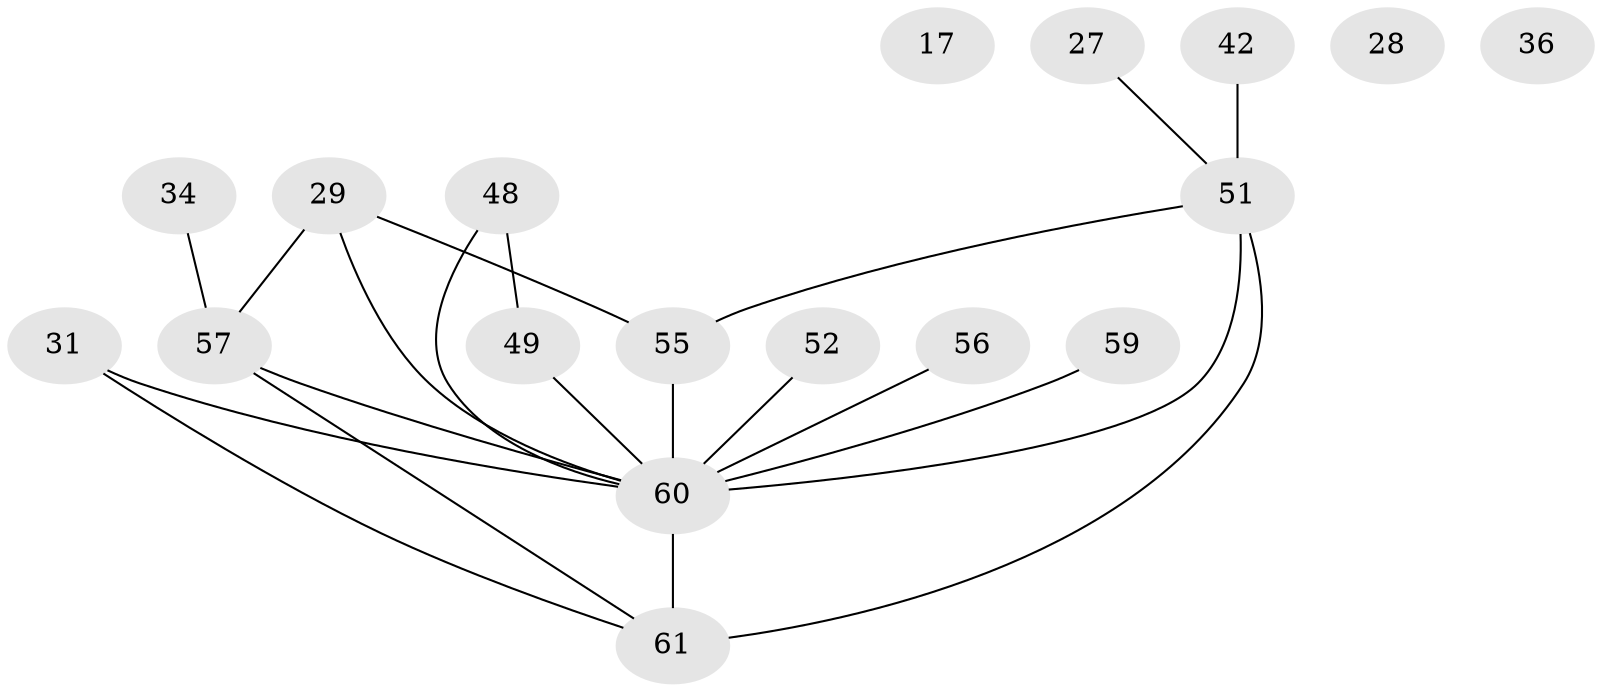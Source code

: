 // original degree distribution, {4: 0.14754098360655737, 2: 0.26229508196721313, 3: 0.29508196721311475, 6: 0.04918032786885246, 5: 0.13114754098360656, 0: 0.04918032786885246, 1: 0.06557377049180328}
// Generated by graph-tools (version 1.1) at 2025/42/03/04/25 21:42:18]
// undirected, 18 vertices, 21 edges
graph export_dot {
graph [start="1"]
  node [color=gray90,style=filled];
  17;
  27;
  28;
  29 [super="+26"];
  31;
  34;
  36;
  42;
  48 [super="+2"];
  49;
  51 [super="+40+16+24"];
  52 [super="+14"];
  55 [super="+1"];
  56;
  57 [super="+7+4"];
  59 [super="+13+30+11+33"];
  60 [super="+37+45+53+58+50+43"];
  61 [super="+9+44+46+39"];
  27 -- 51;
  29 -- 55 [weight=2];
  29 -- 57 [weight=3];
  29 -- 60;
  31 -- 61;
  31 -- 60 [weight=2];
  34 -- 57;
  42 -- 51 [weight=3];
  48 -- 49 [weight=2];
  48 -- 60 [weight=2];
  49 -- 60 [weight=2];
  51 -- 61 [weight=2];
  51 -- 55;
  51 -- 60 [weight=6];
  52 -- 60 [weight=2];
  55 -- 60 [weight=4];
  56 -- 60;
  57 -- 61 [weight=3];
  57 -- 60;
  59 -- 60 [weight=4];
  60 -- 61 [weight=5];
}
